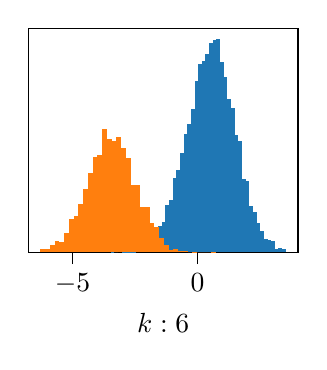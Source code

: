 % This file was created with tikzplotlib v0.10.1.
\begin{tikzpicture}

\definecolor{darkgray176}{RGB}{176,176,176}
\definecolor{darkorange25512714}{RGB}{255,127,14}
\definecolor{steelblue31119180}{RGB}{31,119,180}

\begin{axis}[
tick align=outside,
tick pos=left,
x grid style={darkgray176},
xlabel={$k:6$},
xmin=-6.776, xmax=4.028,
xtick style={color=black},
y grid style={darkgray176},
%ylabel={Frequency},
ymin=0, ymax=362.25,
ytick=\empty,
%ytick style={color=black},
scale=0.5
]
\draw[draw=none,fill=steelblue31119180] (axis cs:-3.477,0) rectangle (axis cs:-3.331,1);
\draw[draw=none,fill=steelblue31119180] (axis cs:-3.331,0) rectangle (axis cs:-3.185,0);
\draw[draw=none,fill=steelblue31119180] (axis cs:-3.185,0) rectangle (axis cs:-3.039,2);
\draw[draw=none,fill=steelblue31119180] (axis cs:-3.039,0) rectangle (axis cs:-2.893,1);
\draw[draw=none,fill=steelblue31119180] (axis cs:-2.893,0) rectangle (axis cs:-2.746,1);
\draw[draw=none,fill=steelblue31119180] (axis cs:-2.746,0) rectangle (axis cs:-2.6,1);
\draw[draw=none,fill=steelblue31119180] (axis cs:-2.6,0) rectangle (axis cs:-2.454,1);
\draw[draw=none,fill=steelblue31119180] (axis cs:-2.454,0) rectangle (axis cs:-2.308,5);
\draw[draw=none,fill=steelblue31119180] (axis cs:-2.308,0) rectangle (axis cs:-2.162,5);
\draw[draw=none,fill=steelblue31119180] (axis cs:-2.162,0) rectangle (axis cs:-2.016,7);
\draw[draw=none,fill=steelblue31119180] (axis cs:-2.016,0) rectangle (axis cs:-1.87,16);
\draw[draw=none,fill=steelblue31119180] (axis cs:-1.87,0) rectangle (axis cs:-1.724,27);
\draw[draw=none,fill=steelblue31119180] (axis cs:-1.724,0) rectangle (axis cs:-1.577,23);
\draw[draw=none,fill=steelblue31119180] (axis cs:-1.577,0) rectangle (axis cs:-1.431,43);
\draw[draw=none,fill=steelblue31119180] (axis cs:-1.431,0) rectangle (axis cs:-1.285,49);
\draw[draw=none,fill=steelblue31119180] (axis cs:-1.285,0) rectangle (axis cs:-1.139,77);
\draw[draw=none,fill=steelblue31119180] (axis cs:-1.139,0) rectangle (axis cs:-0.993,84);
\draw[draw=none,fill=steelblue31119180] (axis cs:-0.993,0) rectangle (axis cs:-0.847,120);
\draw[draw=none,fill=steelblue31119180] (axis cs:-0.847,0) rectangle (axis cs:-0.701,133);
\draw[draw=none,fill=steelblue31119180] (axis cs:-0.701,0) rectangle (axis cs:-0.555,160);
\draw[draw=none,fill=steelblue31119180] (axis cs:-0.555,0) rectangle (axis cs:-0.409,192);
\draw[draw=none,fill=steelblue31119180] (axis cs:-0.409,0) rectangle (axis cs:-0.262,207);
\draw[draw=none,fill=steelblue31119180] (axis cs:-0.262,0) rectangle (axis cs:-0.116,232);
\draw[draw=none,fill=steelblue31119180] (axis cs:-0.116,0) rectangle (axis cs:0.03,277);
\draw[draw=none,fill=steelblue31119180] (axis cs:0.03,0) rectangle (axis cs:0.176,304);
\draw[draw=none,fill=steelblue31119180] (axis cs:0.176,0) rectangle (axis cs:0.322,309);
\draw[draw=none,fill=steelblue31119180] (axis cs:0.322,0) rectangle (axis cs:0.468,321);
\draw[draw=none,fill=steelblue31119180] (axis cs:0.468,0) rectangle (axis cs:0.614,339);
\draw[draw=none,fill=steelblue31119180] (axis cs:0.614,0) rectangle (axis cs:0.76,344);
\draw[draw=none,fill=steelblue31119180] (axis cs:0.76,0) rectangle (axis cs:0.907,345);
\draw[draw=none,fill=steelblue31119180] (axis cs:0.907,0) rectangle (axis cs:1.053,307);
\draw[draw=none,fill=steelblue31119180] (axis cs:1.053,0) rectangle (axis cs:1.199,283);
\draw[draw=none,fill=steelblue31119180] (axis cs:1.199,0) rectangle (axis cs:1.345,248);
\draw[draw=none,fill=steelblue31119180] (axis cs:1.345,0) rectangle (axis cs:1.491,233);
\draw[draw=none,fill=steelblue31119180] (axis cs:1.491,0) rectangle (axis cs:1.637,189);
\draw[draw=none,fill=steelblue31119180] (axis cs:1.637,0) rectangle (axis cs:1.783,180);
\draw[draw=none,fill=steelblue31119180] (axis cs:1.783,0) rectangle (axis cs:1.929,118);
\draw[draw=none,fill=steelblue31119180] (axis cs:1.929,0) rectangle (axis cs:2.076,115);
\draw[draw=none,fill=steelblue31119180] (axis cs:2.076,0) rectangle (axis cs:2.222,75);
\draw[draw=none,fill=steelblue31119180] (axis cs:2.222,0) rectangle (axis cs:2.368,65);
\draw[draw=none,fill=steelblue31119180] (axis cs:2.368,0) rectangle (axis cs:2.514,48);
\draw[draw=none,fill=steelblue31119180] (axis cs:2.514,0) rectangle (axis cs:2.66,35);
\draw[draw=none,fill=steelblue31119180] (axis cs:2.66,0) rectangle (axis cs:2.806,22);
\draw[draw=none,fill=steelblue31119180] (axis cs:2.806,0) rectangle (axis cs:2.952,20);
\draw[draw=none,fill=steelblue31119180] (axis cs:2.952,0) rectangle (axis cs:3.098,18);
\draw[draw=none,fill=steelblue31119180] (axis cs:3.098,0) rectangle (axis cs:3.244,5);
\draw[draw=none,fill=steelblue31119180] (axis cs:3.244,0) rectangle (axis cs:3.391,7);
\draw[draw=none,fill=steelblue31119180] (axis cs:3.391,0) rectangle (axis cs:3.537,6);
\draw[draw=none,fill=darkorange25512714] (axis cs:-6.285,0) rectangle (axis cs:-6.095,6);
\draw[draw=none,fill=darkorange25512714] (axis cs:-6.095,0) rectangle (axis cs:-5.904,5);
\draw[draw=none,fill=darkorange25512714] (axis cs:-5.904,0) rectangle (axis cs:-5.714,12);
\draw[draw=none,fill=darkorange25512714] (axis cs:-5.714,0) rectangle (axis cs:-5.524,19);
\draw[draw=none,fill=darkorange25512714] (axis cs:-5.524,0) rectangle (axis cs:-5.334,17);
\draw[draw=none,fill=darkorange25512714] (axis cs:-5.334,0) rectangle (axis cs:-5.144,31);
\draw[draw=none,fill=darkorange25512714] (axis cs:-5.144,0) rectangle (axis cs:-4.954,54);
\draw[draw=none,fill=darkorange25512714] (axis cs:-4.954,0) rectangle (axis cs:-4.764,59);
\draw[draw=none,fill=darkorange25512714] (axis cs:-4.764,0) rectangle (axis cs:-4.574,78);
\draw[draw=none,fill=darkorange25512714] (axis cs:-4.574,0) rectangle (axis cs:-4.384,102);
\draw[draw=none,fill=darkorange25512714] (axis cs:-4.384,0) rectangle (axis cs:-4.193,128);
\draw[draw=none,fill=darkorange25512714] (axis cs:-4.193,0) rectangle (axis cs:-4.003,154);
\draw[draw=none,fill=darkorange25512714] (axis cs:-4.003,0) rectangle (axis cs:-3.813,158);
\draw[draw=none,fill=darkorange25512714] (axis cs:-3.813,0) rectangle (axis cs:-3.623,200);
\draw[draw=none,fill=darkorange25512714] (axis cs:-3.623,0) rectangle (axis cs:-3.433,183);
\draw[draw=none,fill=darkorange25512714] (axis cs:-3.433,0) rectangle (axis cs:-3.243,180);
\draw[draw=none,fill=darkorange25512714] (axis cs:-3.243,0) rectangle (axis cs:-3.053,186);
\draw[draw=none,fill=darkorange25512714] (axis cs:-3.053,0) rectangle (axis cs:-2.863,168);
\draw[draw=none,fill=darkorange25512714] (axis cs:-2.863,0) rectangle (axis cs:-2.673,153);
\draw[draw=none,fill=darkorange25512714] (axis cs:-2.673,0) rectangle (axis cs:-2.482,109);
\draw[draw=none,fill=darkorange25512714] (axis cs:-2.482,0) rectangle (axis cs:-2.292,109);
\draw[draw=none,fill=darkorange25512714] (axis cs:-2.292,0) rectangle (axis cs:-2.102,74);
\draw[draw=none,fill=darkorange25512714] (axis cs:-2.102,0) rectangle (axis cs:-1.912,74);
\draw[draw=none,fill=darkorange25512714] (axis cs:-1.912,0) rectangle (axis cs:-1.722,48);
\draw[draw=none,fill=darkorange25512714] (axis cs:-1.722,0) rectangle (axis cs:-1.532,41);
\draw[draw=none,fill=darkorange25512714] (axis cs:-1.532,0) rectangle (axis cs:-1.342,23);
\draw[draw=none,fill=darkorange25512714] (axis cs:-1.342,0) rectangle (axis cs:-1.152,12);
\draw[draw=none,fill=darkorange25512714] (axis cs:-1.152,0) rectangle (axis cs:-0.962,4);
\draw[draw=none,fill=darkorange25512714] (axis cs:-0.962,0) rectangle (axis cs:-0.771,6);
\draw[draw=none,fill=darkorange25512714] (axis cs:-0.771,0) rectangle (axis cs:-0.581,2);
\draw[draw=none,fill=darkorange25512714] (axis cs:-0.581,0) rectangle (axis cs:-0.391,3);
\draw[draw=none,fill=darkorange25512714] (axis cs:-0.391,0) rectangle (axis cs:-0.201,0);
\draw[draw=none,fill=darkorange25512714] (axis cs:-0.201,0) rectangle (axis cs:-0.011,1);
\draw[draw=none,fill=darkorange25512714] (axis cs:-0.011,0) rectangle (axis cs:0.179,0);
\draw[draw=none,fill=darkorange25512714] (axis cs:0.179,0) rectangle (axis cs:0.369,0);
\draw[draw=none,fill=darkorange25512714] (axis cs:0.369,0) rectangle (axis cs:0.559,0);
\draw[draw=none,fill=darkorange25512714] (axis cs:0.559,0) rectangle (axis cs:0.749,1);
\end{axis}

\end{tikzpicture}
